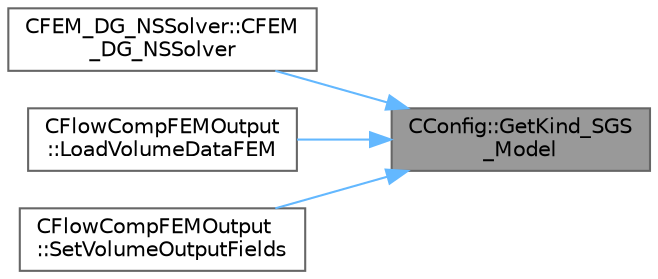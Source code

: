 digraph "CConfig::GetKind_SGS_Model"
{
 // LATEX_PDF_SIZE
  bgcolor="transparent";
  edge [fontname=Helvetica,fontsize=10,labelfontname=Helvetica,labelfontsize=10];
  node [fontname=Helvetica,fontsize=10,shape=box,height=0.2,width=0.4];
  rankdir="RL";
  Node1 [id="Node000001",label="CConfig::GetKind_SGS\l_Model",height=0.2,width=0.4,color="gray40", fillcolor="grey60", style="filled", fontcolor="black",tooltip="Get the kind of the subgrid scale model."];
  Node1 -> Node2 [id="edge1_Node000001_Node000002",dir="back",color="steelblue1",style="solid",tooltip=" "];
  Node2 [id="Node000002",label="CFEM_DG_NSSolver::CFEM\l_DG_NSSolver",height=0.2,width=0.4,color="grey40", fillcolor="white", style="filled",URL="$classCFEM__DG__NSSolver.html#ac5a18ef33fc677c41a8f25d05eea1318",tooltip=" "];
  Node1 -> Node3 [id="edge2_Node000001_Node000003",dir="back",color="steelblue1",style="solid",tooltip=" "];
  Node3 [id="Node000003",label="CFlowCompFEMOutput\l::LoadVolumeDataFEM",height=0.2,width=0.4,color="grey40", fillcolor="white", style="filled",URL="$classCFlowCompFEMOutput.html#ab3512aede5c10673392abc7e7a56d149",tooltip="Set the values of the volume output fields for a point."];
  Node1 -> Node4 [id="edge3_Node000001_Node000004",dir="back",color="steelblue1",style="solid",tooltip=" "];
  Node4 [id="Node000004",label="CFlowCompFEMOutput\l::SetVolumeOutputFields",height=0.2,width=0.4,color="grey40", fillcolor="white", style="filled",URL="$classCFlowCompFEMOutput.html#a1ebecf90e96cf508f9bccfa99798f086",tooltip="Set the available volume output fields."];
}
